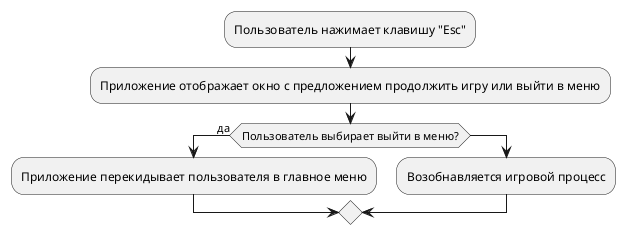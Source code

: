 @startuml
:Пользователь нажимает клавишу "Esc";
:Приложение отображает окно с предложением продолжить игру или выйти в меню;
if (Пользователь выбирает выйти в меню?) is (да) then
  :Приложение перекидывает пользователя в главное меню;
else
  :Возобнавляется игровой процесс;
endif
@enduml
